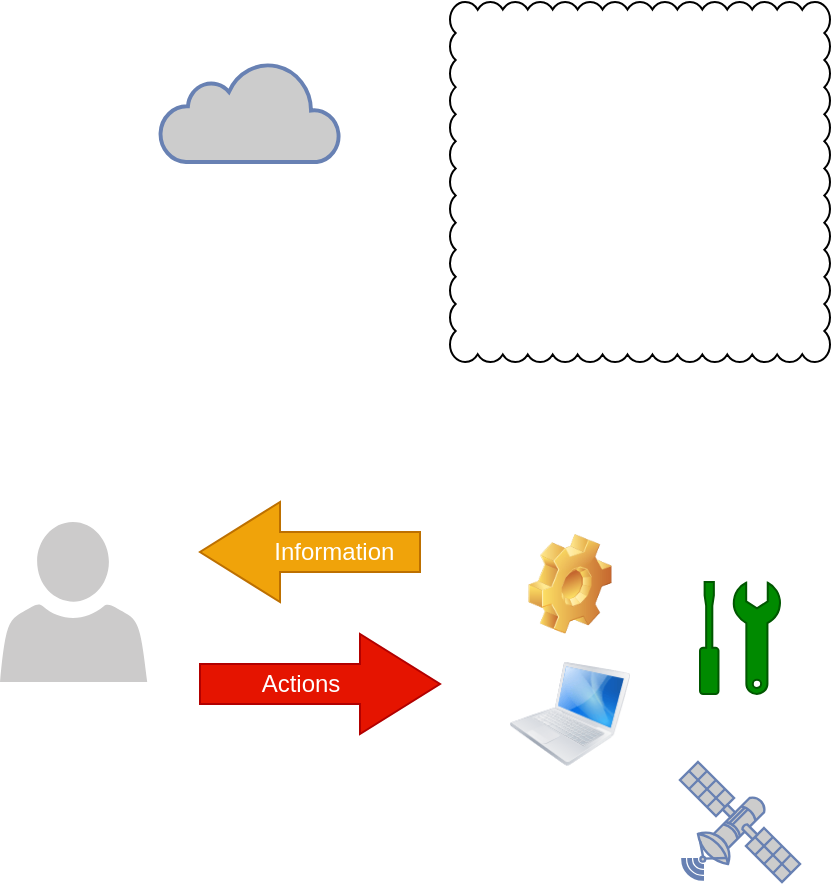 <mxfile>
    <diagram id="kgS2Zu8Znqh3bIXEU0GX" name="Page-1">
        <mxGraphModel dx="688" dy="585" grid="1" gridSize="10" guides="1" tooltips="1" connect="1" arrows="1" fold="1" page="1" pageScale="1" pageWidth="850" pageHeight="1100" math="0" shadow="0">
            <root>
                <mxCell id="0"/>
                <mxCell id="1" parent="0"/>
                <mxCell id="19" value="" style="whiteSpace=wrap;html=1;shape=mxgraph.basic.cloud_rect;" parent="1" vertex="1">
                    <mxGeometry x="335" y="80" width="190" height="180" as="geometry"/>
                </mxCell>
                <mxCell id="3" value="" style="shape=image;html=1;verticalLabelPosition=bottom;verticalAlign=top;imageAspect=0;image=img/clipart/Gear_128x128.png" parent="1" vertex="1">
                    <mxGeometry x="374.16" y="346" width="41.67" height="50" as="geometry"/>
                </mxCell>
                <mxCell id="9" value="" style="image;html=1;image=img/lib/clip_art/computers/MacBook_128x128.png;flipH=1;" parent="1" vertex="1">
                    <mxGeometry x="365" y="396" width="60" height="80" as="geometry"/>
                </mxCell>
                <mxCell id="14" value="&amp;nbsp; &amp;nbsp; &amp;nbsp; &amp;nbsp;Information" style="html=1;shadow=0;dashed=0;align=center;verticalAlign=middle;shape=mxgraph.arrows2.arrow;dy=0.6;dx=40;flipH=1;notch=0;fillColor=#f0a30a;strokeColor=#BD7000;fontColor=#FFFFFF;" parent="1" vertex="1">
                    <mxGeometry x="210" y="330" width="110" height="50" as="geometry"/>
                </mxCell>
                <mxCell id="17" value="" style="pointerEvents=1;shadow=0;dashed=0;html=1;strokeColor=#005700;fillColor=#008a00;labelPosition=center;verticalLabelPosition=bottom;verticalAlign=top;outlineConnect=0;align=center;shape=mxgraph.office.concepts.maintenance;fontColor=#ffffff;" parent="1" vertex="1">
                    <mxGeometry x="460" y="370" width="40" height="56" as="geometry"/>
                </mxCell>
                <mxCell id="18" value="Actions&amp;nbsp; &amp;nbsp; &amp;nbsp;&amp;nbsp;" style="html=1;shadow=0;dashed=0;align=center;verticalAlign=middle;shape=mxgraph.arrows2.arrow;dy=0.6;dx=40;flipH=0;notch=0;fillColor=#e51400;strokeColor=#B20000;fontColor=#ffffff;" parent="1" vertex="1">
                    <mxGeometry x="210" y="396" width="120" height="50" as="geometry"/>
                </mxCell>
                <mxCell id="20" value="Environment" style="text;html=1;resizable=0;autosize=1;align=center;verticalAlign=middle;points=[];fillColor=none;strokeColor=none;rounded=0;fontColor=#FFFFFF;" parent="1" vertex="1">
                    <mxGeometry x="390" y="310" width="80" height="20" as="geometry"/>
                </mxCell>
                <mxCell id="22" value="" style="html=1;outlineConnect=0;fillColor=#CCCCCC;strokeColor=#6881B3;gradientColor=none;gradientDirection=north;strokeWidth=2;shape=mxgraph.networks.cloud;fontColor=#ffffff;" vertex="1" parent="1">
                    <mxGeometry x="190" y="110" width="90" height="50" as="geometry"/>
                </mxCell>
                <mxCell id="23" value="" style="fontColor=#0066CC;verticalAlign=top;verticalLabelPosition=bottom;labelPosition=center;align=center;html=1;outlineConnect=0;fillColor=#CCCCCC;strokeColor=#6881B3;gradientColor=none;gradientDirection=north;strokeWidth=2;shape=mxgraph.networks.satellite;" vertex="1" parent="1">
                    <mxGeometry x="450" y="460" width="60" height="60" as="geometry"/>
                </mxCell>
                <mxCell id="24" value="" style="pointerEvents=1;shadow=0;dashed=0;html=1;strokeColor=none;labelPosition=center;verticalLabelPosition=bottom;verticalAlign=top;outlineConnect=0;align=center;shape=mxgraph.office.users.user;fillColor=#CCCBCB;" vertex="1" parent="1">
                    <mxGeometry x="110" y="340" width="73.6" height="80" as="geometry"/>
                </mxCell>
            </root>
        </mxGraphModel>
    </diagram>
</mxfile>